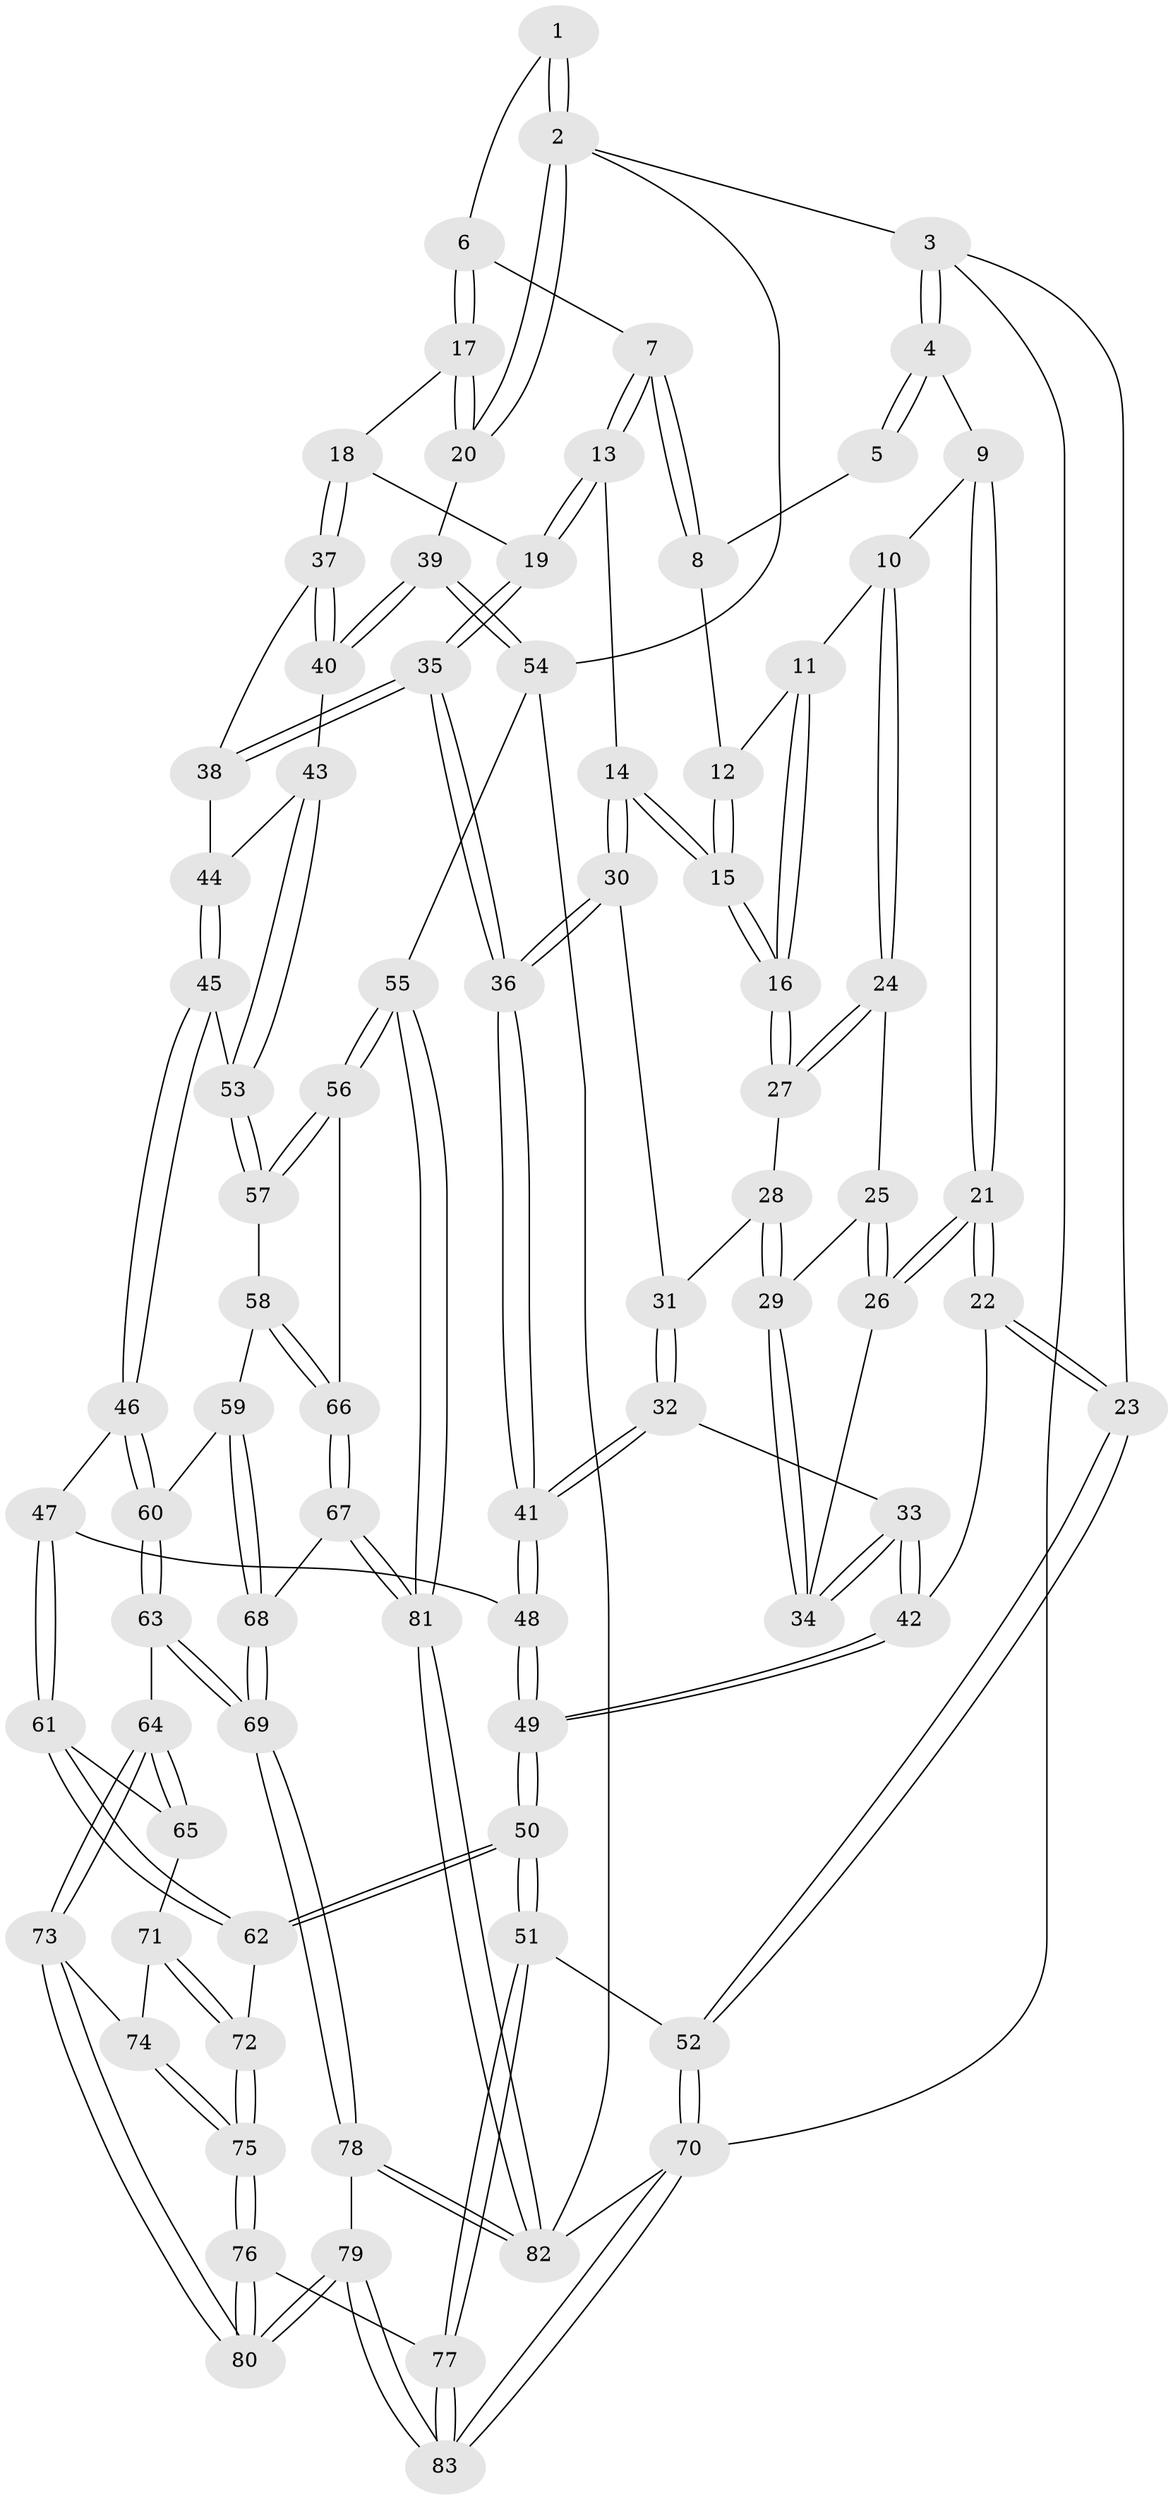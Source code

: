 // coarse degree distribution, {6: 0.21212121212121213, 4: 0.36363636363636365, 3: 0.2727272727272727, 5: 0.12121212121212122, 7: 0.030303030303030304}
// Generated by graph-tools (version 1.1) at 2025/21/03/04/25 18:21:23]
// undirected, 83 vertices, 204 edges
graph export_dot {
graph [start="1"]
  node [color=gray90,style=filled];
  1 [pos="+0.7722205976407933+0"];
  2 [pos="+1+0"];
  3 [pos="+0+0"];
  4 [pos="+0.005554091788345829+0"];
  5 [pos="+0.5341450427382942+0"];
  6 [pos="+0.7592704156749059+0.0751278744367598"];
  7 [pos="+0.5560452975697819+0.1259782167524595"];
  8 [pos="+0.494002760119325+0.09072828419875717"];
  9 [pos="+0.15938888319699726+0.02007732732545079"];
  10 [pos="+0.19022139561970075+0.05482231937672311"];
  11 [pos="+0.3157390991100196+0.10989857969245351"];
  12 [pos="+0.4926588798103525+0.0916510863778188"];
  13 [pos="+0.5564544385261566+0.2514562832158192"];
  14 [pos="+0.453337165849949+0.2622929318727498"];
  15 [pos="+0.4508594701283027+0.2593004068780309"];
  16 [pos="+0.4430186813647601+0.2549390788149643"];
  17 [pos="+0.7879849078536498+0.18795895420668776"];
  18 [pos="+0.7283112998002624+0.27414150510227553"];
  19 [pos="+0.6195597353103904+0.27698419256240653"];
  20 [pos="+1+0.29702060380678386"];
  21 [pos="+0.07424751990655244+0.41334522810415886"];
  22 [pos="+0.0409856326438529+0.4275046879162556"];
  23 [pos="+0+0.48215596718434833"];
  24 [pos="+0.21347639654239867+0.1402436590294642"];
  25 [pos="+0.21146367298155178+0.17214482999574096"];
  26 [pos="+0.13475812542495635+0.4093487240184819"];
  27 [pos="+0.3069604026646584+0.27627330481052154"];
  28 [pos="+0.3043590167794603+0.30131947257615715"];
  29 [pos="+0.23041677820709025+0.3525770818665991"];
  30 [pos="+0.4257490053006105+0.40351098072356445"];
  31 [pos="+0.30456588148509595+0.3015916807094485"];
  32 [pos="+0.30536605635215924+0.46228370957947984"];
  33 [pos="+0.25208647651933513+0.45332269782032497"];
  34 [pos="+0.20042075281967636+0.41672166783087566"];
  35 [pos="+0.5110307575921723+0.454423114629025"];
  36 [pos="+0.4289272004453473+0.4771365912991407"];
  37 [pos="+0.7384755768833936+0.3806951845515116"];
  38 [pos="+0.5938804024398009+0.4633886079791206"];
  39 [pos="+1+0.5854686199697389"];
  40 [pos="+0.7835512349310348+0.44816038068418784"];
  41 [pos="+0.4181599770810486+0.4921791659674987"];
  42 [pos="+0.19596670141872305+0.5858089229162806"];
  43 [pos="+0.6924322125929798+0.5723025012279064"];
  44 [pos="+0.6132771664468997+0.49526984281136965"];
  45 [pos="+0.5826198372504054+0.6190342112674178"];
  46 [pos="+0.5383269154689857+0.6426148152237103"];
  47 [pos="+0.48150113110393217+0.6218962594021312"];
  48 [pos="+0.42055792144387927+0.5264706601201821"];
  49 [pos="+0.1822167670441415+0.7430631704363799"];
  50 [pos="+0.1731946160915731+0.7589169399222707"];
  51 [pos="+0.14927455039101736+0.7698240877713743"];
  52 [pos="+0+0.7358628030321196"];
  53 [pos="+0.6906979112036093+0.5844515480934757"];
  54 [pos="+1+0.6800747750379805"];
  55 [pos="+1+0.7001460717888371"];
  56 [pos="+0.9908640965246961+0.6950559975250729"];
  57 [pos="+0.7407209172085444+0.6587082983404765"];
  58 [pos="+0.699118302942554+0.7032774878654025"];
  59 [pos="+0.6309703966182263+0.7040349557597705"];
  60 [pos="+0.5730453362500484+0.6935739680045937"];
  61 [pos="+0.44387351306684364+0.706000196931207"];
  62 [pos="+0.2666084868159771+0.7835687517464502"];
  63 [pos="+0.5690808196910326+0.8327161283564128"];
  64 [pos="+0.5092846220042934+0.828675591092303"];
  65 [pos="+0.4701131113808997+0.8066259860318566"];
  66 [pos="+0.6986539614190188+0.780997405955383"];
  67 [pos="+0.6705204493985721+0.8845340629278048"];
  68 [pos="+0.6657680344342969+0.8868400970840152"];
  69 [pos="+0.6461716733997663+0.8980600517491925"];
  70 [pos="+0+1"];
  71 [pos="+0.4197396281547902+0.8267974764859342"];
  72 [pos="+0.34399751722744343+0.840000264468468"];
  73 [pos="+0.46513655756449757+0.9011461670731672"];
  74 [pos="+0.4382891435490753+0.8905365226398569"];
  75 [pos="+0.3658179237716795+0.9039355435425801"];
  76 [pos="+0.36612967143294983+0.9078040799983847"];
  77 [pos="+0.20770432752202736+0.9831230166939646"];
  78 [pos="+0.5555564443730379+1"];
  79 [pos="+0.47395345668458977+1"];
  80 [pos="+0.47102140788445074+1"];
  81 [pos="+0.8760405425072656+0.8784019468772167"];
  82 [pos="+0.8497141159488528+1"];
  83 [pos="+0.24138966517399227+1"];
  1 -- 2;
  1 -- 2;
  1 -- 6;
  2 -- 3;
  2 -- 20;
  2 -- 20;
  2 -- 54;
  3 -- 4;
  3 -- 4;
  3 -- 23;
  3 -- 70;
  4 -- 5;
  4 -- 5;
  4 -- 9;
  5 -- 8;
  6 -- 7;
  6 -- 17;
  6 -- 17;
  7 -- 8;
  7 -- 8;
  7 -- 13;
  7 -- 13;
  8 -- 12;
  9 -- 10;
  9 -- 21;
  9 -- 21;
  10 -- 11;
  10 -- 24;
  10 -- 24;
  11 -- 12;
  11 -- 16;
  11 -- 16;
  12 -- 15;
  12 -- 15;
  13 -- 14;
  13 -- 19;
  13 -- 19;
  14 -- 15;
  14 -- 15;
  14 -- 30;
  14 -- 30;
  15 -- 16;
  15 -- 16;
  16 -- 27;
  16 -- 27;
  17 -- 18;
  17 -- 20;
  17 -- 20;
  18 -- 19;
  18 -- 37;
  18 -- 37;
  19 -- 35;
  19 -- 35;
  20 -- 39;
  21 -- 22;
  21 -- 22;
  21 -- 26;
  21 -- 26;
  22 -- 23;
  22 -- 23;
  22 -- 42;
  23 -- 52;
  23 -- 52;
  24 -- 25;
  24 -- 27;
  24 -- 27;
  25 -- 26;
  25 -- 26;
  25 -- 29;
  26 -- 34;
  27 -- 28;
  28 -- 29;
  28 -- 29;
  28 -- 31;
  29 -- 34;
  29 -- 34;
  30 -- 31;
  30 -- 36;
  30 -- 36;
  31 -- 32;
  31 -- 32;
  32 -- 33;
  32 -- 41;
  32 -- 41;
  33 -- 34;
  33 -- 34;
  33 -- 42;
  33 -- 42;
  35 -- 36;
  35 -- 36;
  35 -- 38;
  35 -- 38;
  36 -- 41;
  36 -- 41;
  37 -- 38;
  37 -- 40;
  37 -- 40;
  38 -- 44;
  39 -- 40;
  39 -- 40;
  39 -- 54;
  39 -- 54;
  40 -- 43;
  41 -- 48;
  41 -- 48;
  42 -- 49;
  42 -- 49;
  43 -- 44;
  43 -- 53;
  43 -- 53;
  44 -- 45;
  44 -- 45;
  45 -- 46;
  45 -- 46;
  45 -- 53;
  46 -- 47;
  46 -- 60;
  46 -- 60;
  47 -- 48;
  47 -- 61;
  47 -- 61;
  48 -- 49;
  48 -- 49;
  49 -- 50;
  49 -- 50;
  50 -- 51;
  50 -- 51;
  50 -- 62;
  50 -- 62;
  51 -- 52;
  51 -- 77;
  51 -- 77;
  52 -- 70;
  52 -- 70;
  53 -- 57;
  53 -- 57;
  54 -- 55;
  54 -- 82;
  55 -- 56;
  55 -- 56;
  55 -- 81;
  55 -- 81;
  56 -- 57;
  56 -- 57;
  56 -- 66;
  57 -- 58;
  58 -- 59;
  58 -- 66;
  58 -- 66;
  59 -- 60;
  59 -- 68;
  59 -- 68;
  60 -- 63;
  60 -- 63;
  61 -- 62;
  61 -- 62;
  61 -- 65;
  62 -- 72;
  63 -- 64;
  63 -- 69;
  63 -- 69;
  64 -- 65;
  64 -- 65;
  64 -- 73;
  64 -- 73;
  65 -- 71;
  66 -- 67;
  66 -- 67;
  67 -- 68;
  67 -- 81;
  67 -- 81;
  68 -- 69;
  68 -- 69;
  69 -- 78;
  69 -- 78;
  70 -- 83;
  70 -- 83;
  70 -- 82;
  71 -- 72;
  71 -- 72;
  71 -- 74;
  72 -- 75;
  72 -- 75;
  73 -- 74;
  73 -- 80;
  73 -- 80;
  74 -- 75;
  74 -- 75;
  75 -- 76;
  75 -- 76;
  76 -- 77;
  76 -- 80;
  76 -- 80;
  77 -- 83;
  77 -- 83;
  78 -- 79;
  78 -- 82;
  78 -- 82;
  79 -- 80;
  79 -- 80;
  79 -- 83;
  79 -- 83;
  81 -- 82;
  81 -- 82;
}
